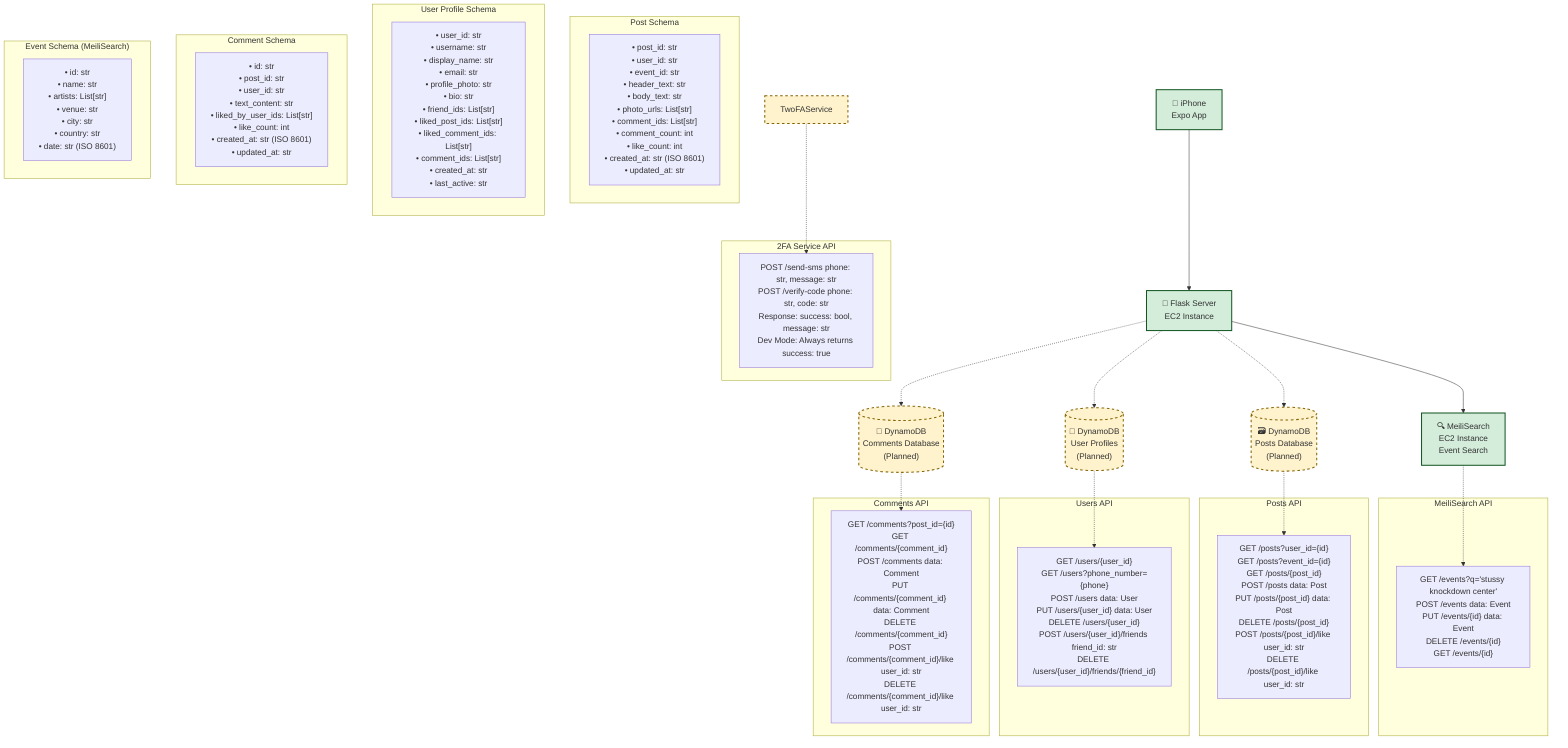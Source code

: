 graph TB
    iPhone["📱 iPhone<br/>Expo App"]
    Flask["🐍 Flask Server<br/>EC2 Instance"]
    Meili["🔍 MeiliSearch<br/>EC2 Instance<br/>Event Search"]
    DynamoPosts[("🗃️ DynamoDB<br/>Posts Database<br/>(Planned)")]
    DynamoUsers[("👥 DynamoDB<br/>User Profiles<br/>(Planned)")]
    DynamoComments[("💬 DynamoDB<br/>Comments Database<br/>(Planned)")]
    
    iPhone --> Flask
    Flask --> Meili
    Flask -.-> DynamoPosts
    Flask -.-> DynamoUsers
    Flask -.-> DynamoComments
    
    subgraph "Post Schema"
        PostData["• post_id: str<br/>• user_id: str<br/>• event_id: str<br/>• header_text: str<br/>• body_text: str<br/>• photo_urls: List[str]<br/>• comment_ids: List[str]<br/>• comment_count: int<br/>• like_count: int<br/>• created_at: str (ISO 8601)<br/>• updated_at: str"]
    end
    
    subgraph "User Profile Schema"  
        UserData["• user_id: str<br/>• username: str<br/>• display_name: str<br/>• email: str<br/>• profile_photo: str<br/>• bio: str<br/>• friend_ids: List[str]<br/>• liked_post_ids: List[str]<br/>• liked_comment_ids: List[str]<br/>• comment_ids: List[str]<br/>• created_at: str<br/>• last_active: str"]
    end
    
    subgraph "Comment Schema"
        CommentData["• id: str<br/>• post_id: str<br/>• user_id: str<br/>• text_content: str<br/>• liked_by_user_ids: List[str]<br/>• like_count: int<br/>• created_at: str (ISO 8601)<br/>• updated_at: str"]
    end
    
    subgraph "MeiliSearch API"
        MeiliAPI["GET /events?q='stussy knockdown center'<br/>POST /events data: Event<br/>PUT /events/{id} data: Event<br/>DELETE /events/{id}<br/>GET /events/{id}"]
    end
    
    subgraph "Posts API"
        PostsAPI["GET /posts?user_id={id}<br/>GET /posts?event_id={id}<br/>GET /posts/{post_id}<br/>POST /posts data: Post<br/>PUT /posts/{post_id} data: Post<br/>DELETE /posts/{post_id}<br/>POST /posts/{post_id}/like user_id: str<br/>DELETE /posts/{post_id}/like user_id: str"]
    end
    
    subgraph "Users API"  
        UsersAPI["GET /users/{user_id}<br/>GET /users?phone_number={phone}<br/>POST /users data: User<br/>PUT /users/{user_id} data: User<br/>DELETE /users/{user_id}<br/>POST /users/{user_id}/friends friend_id: str<br/>DELETE /users/{user_id}/friends/{friend_id}"]
    end
    
    subgraph "Comments API"
        CommentsAPI["GET /comments?post_id={id}<br/>GET /comments/{comment_id}<br/>POST /comments data: Comment<br/>PUT /comments/{comment_id} data: Comment<br/>DELETE /comments/{comment_id}<br/>POST /comments/{comment_id}/like user_id: str<br/>DELETE /comments/{comment_id}/like user_id: str"]
    end
    
    subgraph "2FA Service API"
        TwoFAAPI["POST /send-sms phone: str, message: str<br/>POST /verify-code phone: str, code: str<br/>Response: success: bool, message: str<br/>Dev Mode: Always returns success: true"]
    end
    
    subgraph "Event Schema (MeiliSearch)"
        EventData["• id: str<br/>• name: str<br/>• artists: List[str]<br/>• venue: str<br/>• city: str<br/>• country: str<br/>• date: str (ISO 8601)"]
    end
    
    Meili -.-> MeiliAPI
    DynamoPosts -.-> PostsAPI
    DynamoUsers -.-> UsersAPI
    DynamoComments -.-> CommentsAPI
    TwoFAService -.-> TwoFAAPI
    
    classDef completed fill:#d4edda,stroke:#155724,stroke-width:2px
    classDef planned fill:#fff3cd,stroke:#856404,stroke-width:2px,stroke-dasharray:5 5
    classDef dev fill:#f8d7da,stroke:#721c24,stroke-width:2px
    
    class iPhone,Flask,Meili completed
    class DynamoPosts,DynamoUsers,DynamoComments,TwoFAService planned
    class AuthFlow dev